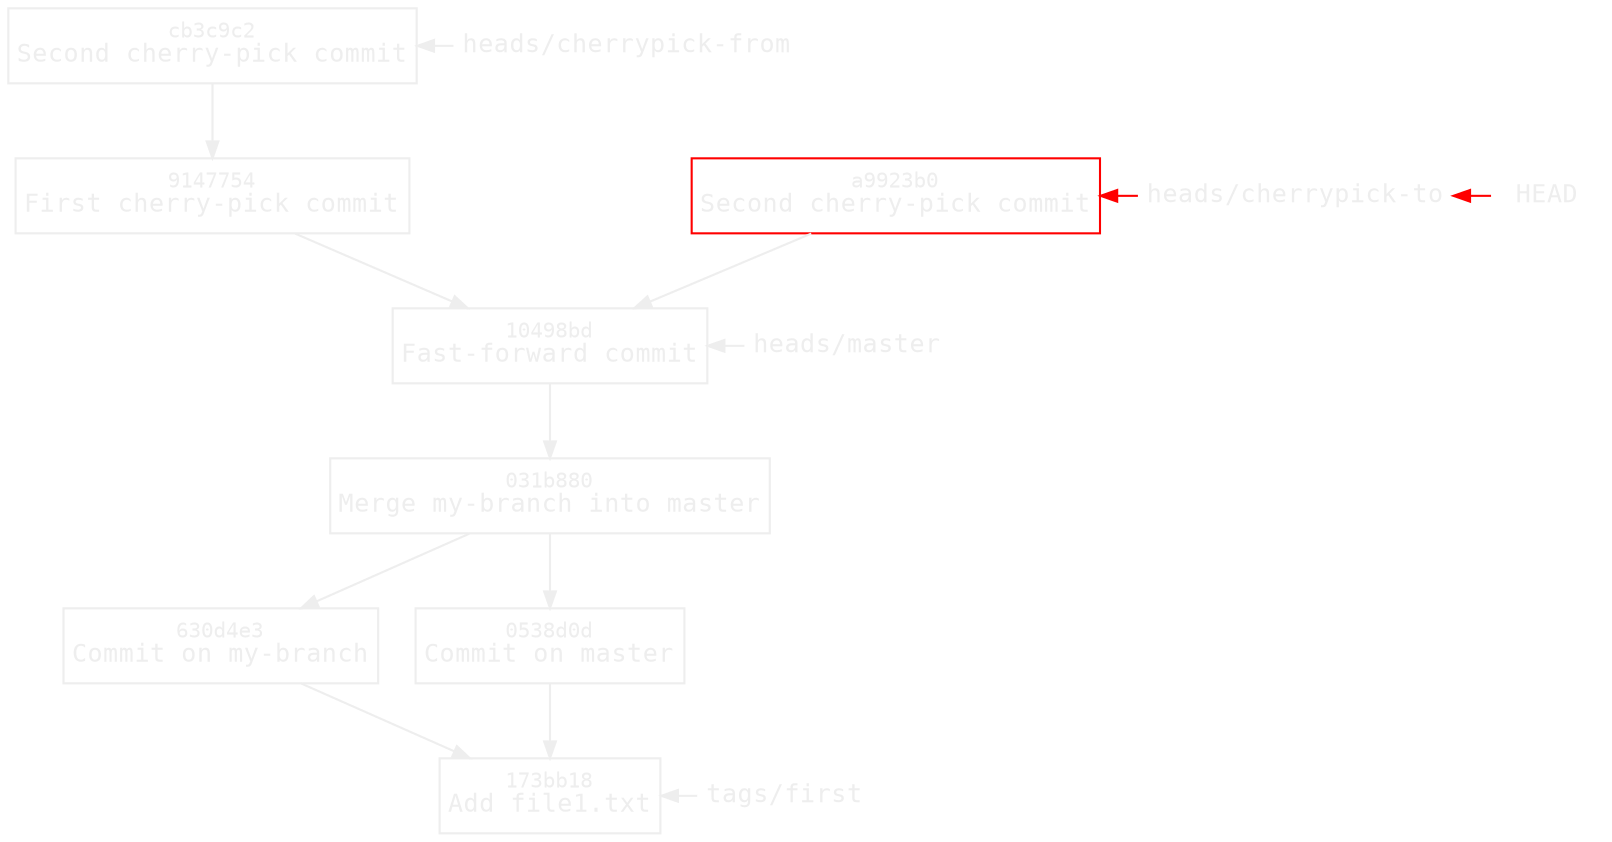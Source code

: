 digraph branch {
    bgcolor = transparent
    color = white

    node [fontname=monospace, fontsize=12, fontcolor="#eeeeee"
          margin="0.06,0.1", height=0, color="#eeeeee"]
    edge [fontcolor="#eeeeee", color="#eeeeee", arrowsize=0.8]

    node [shape=box, labeldistance=0.2]
    "173bb18" [label=<<font point-size="10">173bb18</font><br/>Add file1.txt>]
    "630d4e3" [label=<<font point-size="10">630d4e3</font><br/>Commit on my-branch>]
    "0538d0d" [label=<<font point-size="10">0538d0d</font><br/>Commit on master>]
    "031b880" [label=<<font point-size="10">031b880</font><br/>Merge my-branch into master>]
    "10498bd" [label=<<font point-size="10">10498bd</font><br/>Fast-forward commit>]
    "9147754" [label=<<font point-size="10">9147754</font><br/>First cherry-pick commit>]
    "cb3c9c2" [label=<<font point-size="10">cb3c9c2</font><br/>Second cherry-pick commit>]
    master_invis [style=invis]
    "a9923b0" [label=<<font point-size="10">a9923b0</font><br/>Second cherry-pick commit>
        color=red]

    node [shape=none, margin=0.05, height=0]
    HEAD
    master [label="heads/master"]
    cherrypick_from [label="heads/cherrypick-from"]
    cherrypick_to [label="heads/cherrypick-to"]
    first [label="tags/first"]

    "630d4e3" -> "173bb18"
    "0538d0d" -> "173bb18" [weight=2]
    "031b880" -> "630d4e3"
    "031b880" -> "0538d0d" [weight=2]
    "10498bd" -> "031b880" [weight=2]
    "9147754" -> "10498bd"
    "cb3c9c2" -> "9147754"
    "a9923b0" -> "10498bd"
    master_invis -> "10498bd" [weight=2 style=invis]

    {
        rank = same
        first -> "173bb18" [constraint=false]
    }

    {
        rank = same
        master -> "10498bd" [constraint=false]
    }

    {
        rank = same
        cherrypick_from -> "cb3c9c2" [constraint=false]
    }

    {
        rank = same
        HEAD -> cherrypick_to [constraint=false color=red]
        cherrypick_to -> "a9923b0" [constraint=false color=red]
    }
}
